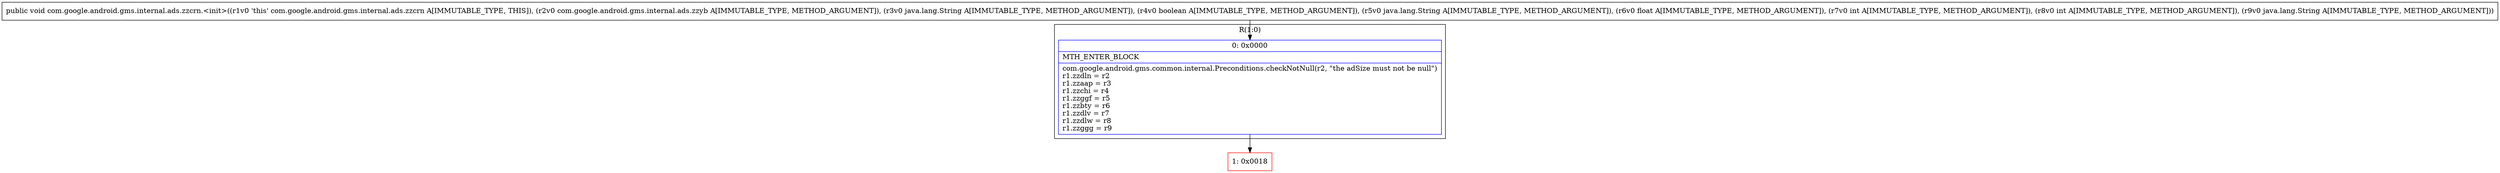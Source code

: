 digraph "CFG forcom.google.android.gms.internal.ads.zzcrn.\<init\>(Lcom\/google\/android\/gms\/internal\/ads\/zzyb;Ljava\/lang\/String;ZLjava\/lang\/String;FIILjava\/lang\/String;)V" {
subgraph cluster_Region_1727926494 {
label = "R(1:0)";
node [shape=record,color=blue];
Node_0 [shape=record,label="{0\:\ 0x0000|MTH_ENTER_BLOCK\l|com.google.android.gms.common.internal.Preconditions.checkNotNull(r2, \"the adSize must not be null\")\lr1.zzdln = r2\lr1.zzaap = r3\lr1.zzchi = r4\lr1.zzggf = r5\lr1.zzbty = r6\lr1.zzdlv = r7\lr1.zzdlw = r8\lr1.zzggg = r9\l}"];
}
Node_1 [shape=record,color=red,label="{1\:\ 0x0018}"];
MethodNode[shape=record,label="{public void com.google.android.gms.internal.ads.zzcrn.\<init\>((r1v0 'this' com.google.android.gms.internal.ads.zzcrn A[IMMUTABLE_TYPE, THIS]), (r2v0 com.google.android.gms.internal.ads.zzyb A[IMMUTABLE_TYPE, METHOD_ARGUMENT]), (r3v0 java.lang.String A[IMMUTABLE_TYPE, METHOD_ARGUMENT]), (r4v0 boolean A[IMMUTABLE_TYPE, METHOD_ARGUMENT]), (r5v0 java.lang.String A[IMMUTABLE_TYPE, METHOD_ARGUMENT]), (r6v0 float A[IMMUTABLE_TYPE, METHOD_ARGUMENT]), (r7v0 int A[IMMUTABLE_TYPE, METHOD_ARGUMENT]), (r8v0 int A[IMMUTABLE_TYPE, METHOD_ARGUMENT]), (r9v0 java.lang.String A[IMMUTABLE_TYPE, METHOD_ARGUMENT])) }"];
MethodNode -> Node_0;
Node_0 -> Node_1;
}

